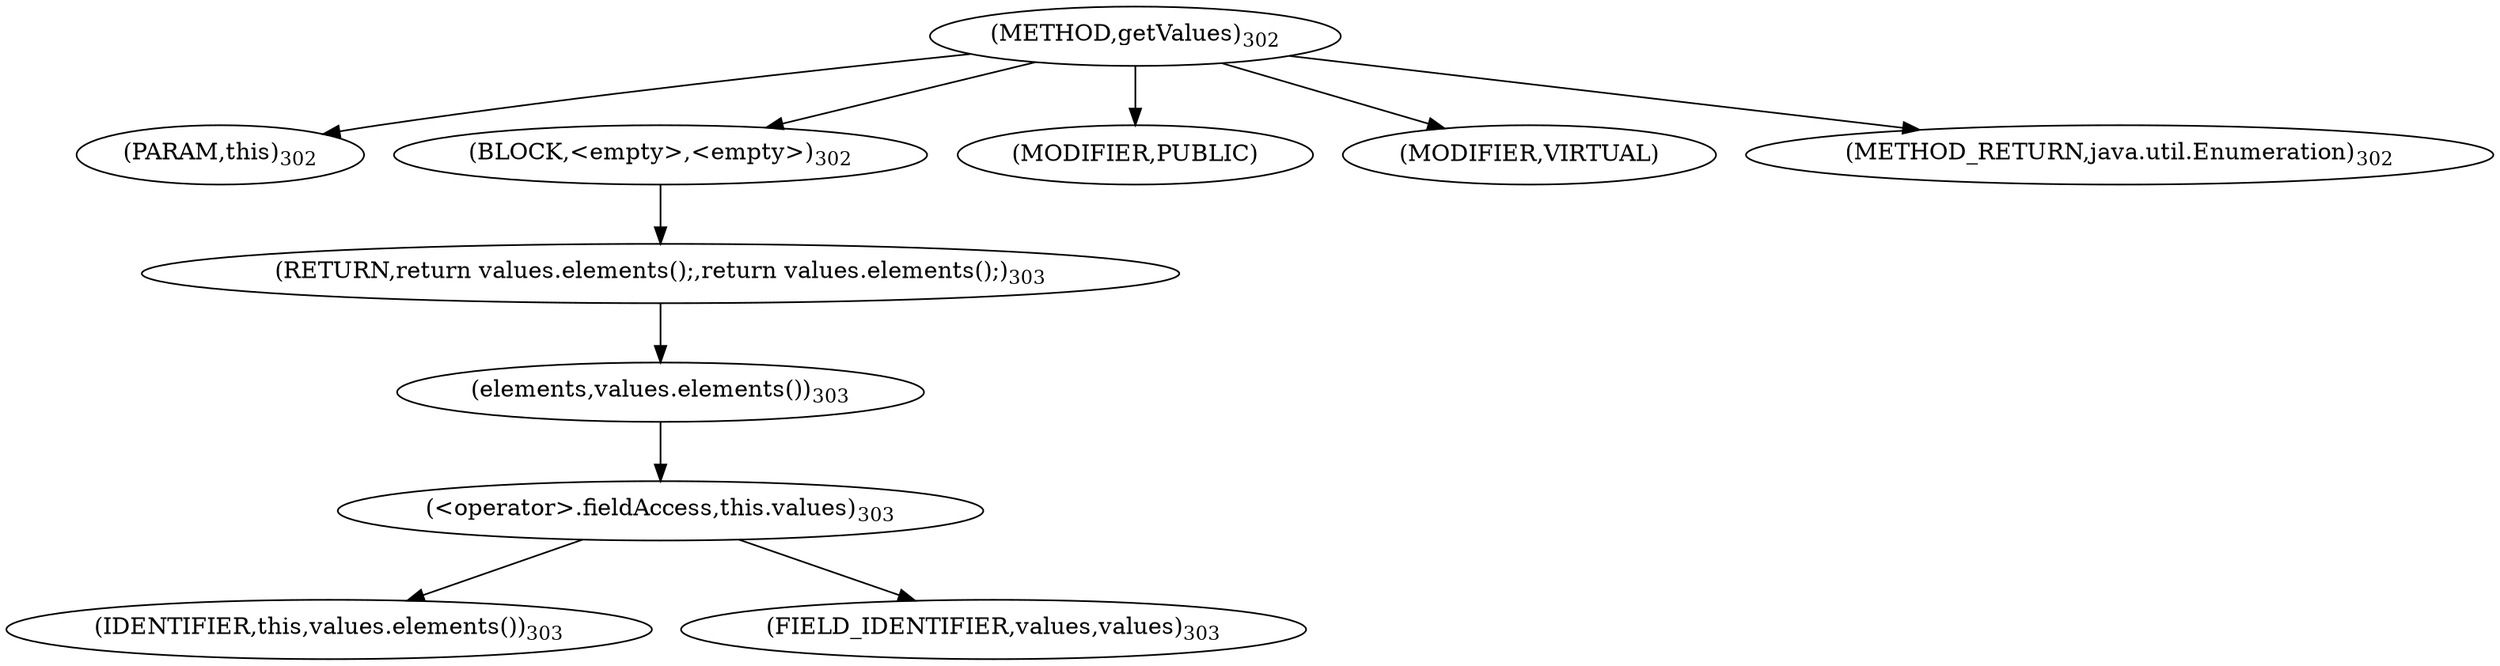digraph "getValues" {  
"551" [label = <(METHOD,getValues)<SUB>302</SUB>> ]
"552" [label = <(PARAM,this)<SUB>302</SUB>> ]
"553" [label = <(BLOCK,&lt;empty&gt;,&lt;empty&gt;)<SUB>302</SUB>> ]
"554" [label = <(RETURN,return values.elements();,return values.elements();)<SUB>303</SUB>> ]
"555" [label = <(elements,values.elements())<SUB>303</SUB>> ]
"556" [label = <(&lt;operator&gt;.fieldAccess,this.values)<SUB>303</SUB>> ]
"557" [label = <(IDENTIFIER,this,values.elements())<SUB>303</SUB>> ]
"558" [label = <(FIELD_IDENTIFIER,values,values)<SUB>303</SUB>> ]
"559" [label = <(MODIFIER,PUBLIC)> ]
"560" [label = <(MODIFIER,VIRTUAL)> ]
"561" [label = <(METHOD_RETURN,java.util.Enumeration)<SUB>302</SUB>> ]
  "551" -> "552" 
  "551" -> "553" 
  "551" -> "559" 
  "551" -> "560" 
  "551" -> "561" 
  "553" -> "554" 
  "554" -> "555" 
  "555" -> "556" 
  "556" -> "557" 
  "556" -> "558" 
}
